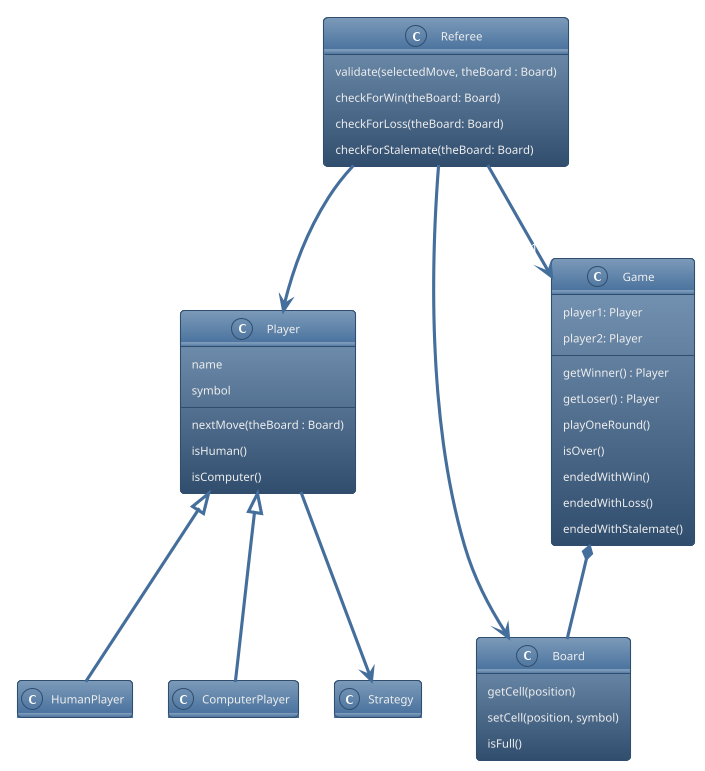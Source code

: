 'PlantUML class diagram for the Tic Tac Toe Game.'

@startuml
!theme spacelab
hide empty members

class Player {
    name
    symbol

    nextMove(theBoard : Board)
    isHuman()
    isComputer()
}

class HumanPlayer {
}

class ComputerPlayer {
}

class Board {
    getCell(position)
    setCell(position, symbol)
    isFull()
}

class Strategy {

}

class Referee {
    validate(selectedMove, theBoard : Board)
    checkForWin(theBoard: Board)
    checkForLoss(theBoard: Board)
    checkForStalemate(theBoard: Board)
}

class Game {
    player1: Player
    player2: Player

    getWinner() : Player
    getLoser() : Player
    playOneRound()
    isOver()
    endedWithWin()
    endedWithLoss()
    endedWithStalemate()
}

Player --> Strategy: employs
Player <|-- HumanPlayer
Player <|-- ComputerPlayer
Referee --> Board: examines
Game *-- Board
Referee --> "2" Player : keeps honest
Referee --> "1" Game : assigned to

@enduml
